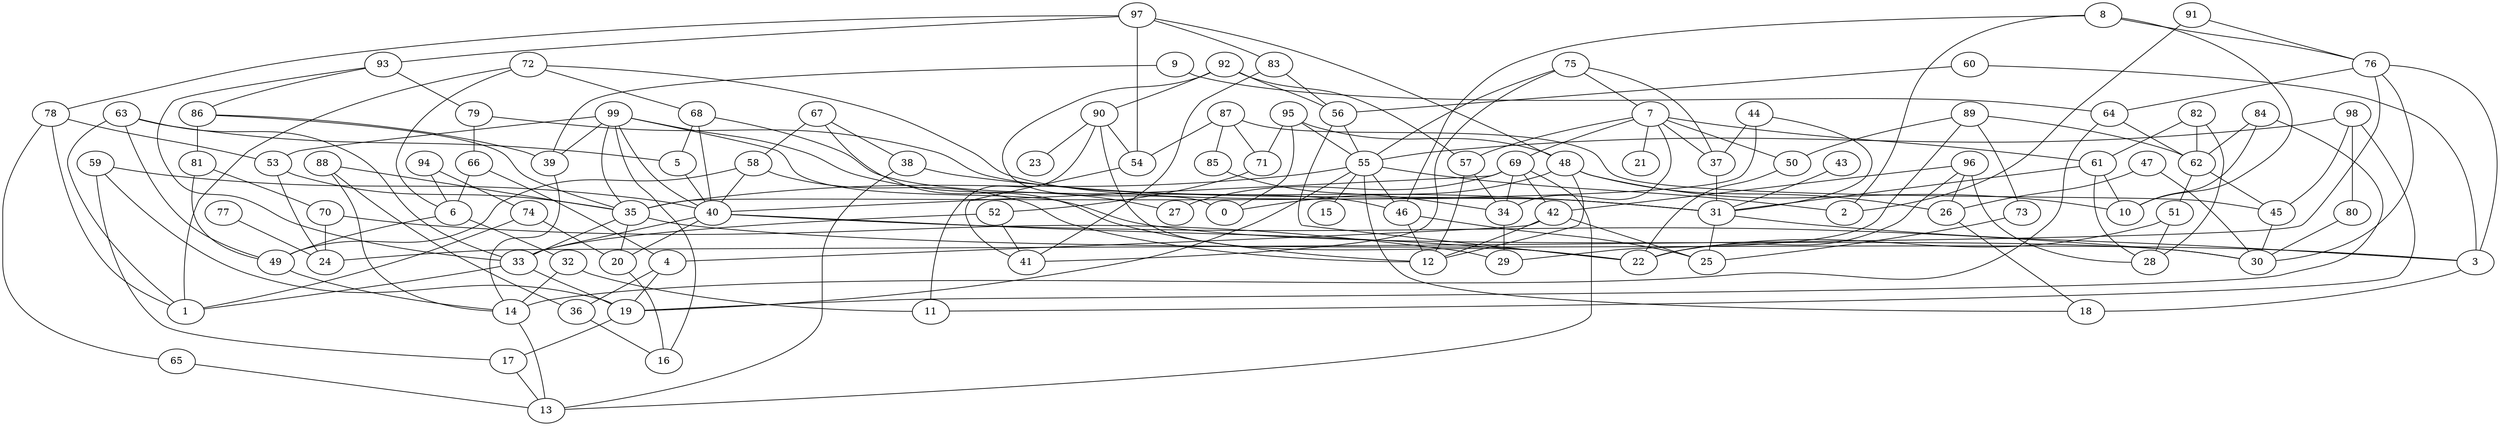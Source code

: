 digraph GG_graph {

subgraph G_graph {
edge [color = black]
"88" -> "36" [dir = none]
"68" -> "46" [dir = none]
"75" -> "37" [dir = none]
"17" -> "13" [dir = none]
"87" -> "85" [dir = none]
"60" -> "56" [dir = none]
"39" -> "14" [dir = none]
"73" -> "25" [dir = none]
"94" -> "74" [dir = none]
"77" -> "24" [dir = none]
"9" -> "64" [dir = none]
"97" -> "48" [dir = none]
"91" -> "76" [dir = none]
"91" -> "2" [dir = none]
"48" -> "26" [dir = none]
"48" -> "12" [dir = none]
"4" -> "36" [dir = none]
"93" -> "79" [dir = none]
"93" -> "33" [dir = none]
"82" -> "62" [dir = none]
"70" -> "29" [dir = none]
"66" -> "4" [dir = none]
"66" -> "6" [dir = none]
"63" -> "49" [dir = none]
"63" -> "33" [dir = none]
"74" -> "1" [dir = none]
"31" -> "3" [dir = none]
"92" -> "57" [dir = none]
"92" -> "0" [dir = none]
"92" -> "90" [dir = none]
"67" -> "38" [dir = none]
"50" -> "22" [dir = none]
"59" -> "19" [dir = none]
"8" -> "46" [dir = none]
"35" -> "33" [dir = none]
"78" -> "65" [dir = none]
"78" -> "1" [dir = none]
"46" -> "25" [dir = none]
"46" -> "12" [dir = none]
"44" -> "37" [dir = none]
"44" -> "35" [dir = none]
"33" -> "1" [dir = none]
"33" -> "19" [dir = none]
"98" -> "80" [dir = none]
"98" -> "55" [dir = none]
"89" -> "29" [dir = none]
"89" -> "62" [dir = none]
"89" -> "50" [dir = none]
"40" -> "20" [dir = none]
"40" -> "22" [dir = none]
"40" -> "33" [dir = none]
"80" -> "30" [dir = none]
"58" -> "49" [dir = none]
"84" -> "19" [dir = none]
"53" -> "24" [dir = none]
"53" -> "35" [dir = none]
"72" -> "31" [dir = none]
"72" -> "6" [dir = none]
"72" -> "1" [dir = none]
"7" -> "34" [dir = none]
"7" -> "21" [dir = none]
"7" -> "37" [dir = none]
"43" -> "31" [dir = none]
"47" -> "30" [dir = none]
"96" -> "42" [dir = none]
"96" -> "22" [dir = none]
"55" -> "18" [dir = none]
"55" -> "46" [dir = none]
"55" -> "15" [dir = none]
"55" -> "2" [dir = none]
"55" -> "19" [dir = none]
"62" -> "45" [dir = none]
"86" -> "81" [dir = none]
"86" -> "35" [dir = none]
"51" -> "28" [dir = none]
"51" -> "22" [dir = none]
"64" -> "62" [dir = none]
"90" -> "54" [dir = none]
"90" -> "11" [dir = none]
"90" -> "23" [dir = none]
"90" -> "22" [dir = none]
"95" -> "71" [dir = none]
"95" -> "55" [dir = none]
"19" -> "17" [dir = none]
"69" -> "27" [dir = none]
"69" -> "40" [dir = none]
"85" -> "34" [dir = none]
"99" -> "39" [dir = none]
"99" -> "16" [dir = none]
"99" -> "35" [dir = none]
"56" -> "22" [dir = none]
"32" -> "11" [dir = none]
"83" -> "56" [dir = none]
"38" -> "31" [dir = none]
"61" -> "10" [dir = none]
"61" -> "31" [dir = none]
"5" -> "40" [dir = none]
"52" -> "41" [dir = none]
"52" -> "33" [dir = none]
"88" -> "14" [dir = none]
"59" -> "17" [dir = none]
"55" -> "35" [dir = none]
"7" -> "61" [dir = none]
"69" -> "13" [dir = none]
"97" -> "78" [dir = none]
"98" -> "45" [dir = none]
"92" -> "56" [dir = none]
"6" -> "49" [dir = none]
"81" -> "70" [dir = none]
"35" -> "3" [dir = none]
"57" -> "34" [dir = none]
"68" -> "5" [dir = none]
"76" -> "3" [dir = none]
"58" -> "12" [dir = none]
"72" -> "68" [dir = none]
"82" -> "28" [dir = none]
"84" -> "10" [dir = none]
"75" -> "41" [dir = none]
"42" -> "12" [dir = none]
"74" -> "20" [dir = none]
"64" -> "14" [dir = none]
"94" -> "6" [dir = none]
"56" -> "55" [dir = none]
"40" -> "30" [dir = none]
"48" -> "0" [dir = none]
"7" -> "50" [dir = none]
"99" -> "27" [dir = none]
"96" -> "28" [dir = none]
"75" -> "55" [dir = none]
"31" -> "25" [dir = none]
"97" -> "93" [dir = none]
"79" -> "31" [dir = none]
"44" -> "31" [dir = none]
"87" -> "45" [dir = none]
"49" -> "14" [dir = none]
"67" -> "58" [dir = none]
"54" -> "41" [dir = none]
"67" -> "12" [dir = none]
"61" -> "28" [dir = none]
"96" -> "26" [dir = none]
"69" -> "42" [dir = none]
"37" -> "31" [dir = none]
"65" -> "13" [dir = none]
"32" -> "14" [dir = none]
"93" -> "86" [dir = none]
"97" -> "54" [dir = none]
"99" -> "30" [dir = none]
"34" -> "29" [dir = none]
"95" -> "0" [dir = none]
"82" -> "61" [dir = none]
"4" -> "19" [dir = none]
"48" -> "10" [dir = none]
"75" -> "7" [dir = none]
"57" -> "12" [dir = none]
"45" -> "30" [dir = none]
"86" -> "39" [dir = none]
"68" -> "40" [dir = none]
"99" -> "40" [dir = none]
"62" -> "51" [dir = none]
"76" -> "64" [dir = none]
"69" -> "34" [dir = none]
"99" -> "53" [dir = none]
"42" -> "25" [dir = none]
"78" -> "53" [dir = none]
"89" -> "73" [dir = none]
"59" -> "40" [dir = none]
"98" -> "11" [dir = none]
"87" -> "54" [dir = none]
"26" -> "18" [dir = none]
"83" -> "41" [dir = none]
"70" -> "24" [dir = none]
"95" -> "48" [dir = none]
"20" -> "16" [dir = none]
"3" -> "18" [dir = none]
"8" -> "10" [dir = none]
"60" -> "3" [dir = none]
"81" -> "49" [dir = none]
"63" -> "1" [dir = none]
"88" -> "35" [dir = none]
"42" -> "4" [dir = none]
"47" -> "26" [dir = none]
"38" -> "13" [dir = none]
"76" -> "24" [dir = none]
"7" -> "69" [dir = none]
"7" -> "57" [dir = none]
"8" -> "76" [dir = none]
"9" -> "39" [dir = none]
"8" -> "2" [dir = none]
"79" -> "66" [dir = none]
"71" -> "52" [dir = none]
"35" -> "20" [dir = none]
"36" -> "16" [dir = none]
"14" -> "13" [dir = none]
"87" -> "71" [dir = none]
"84" -> "62" [dir = none]
"63" -> "5" [dir = none]
"76" -> "30" [dir = none]
"58" -> "40" [dir = none]
"97" -> "83" [dir = none]
"6" -> "32" [dir = none]
}

}
